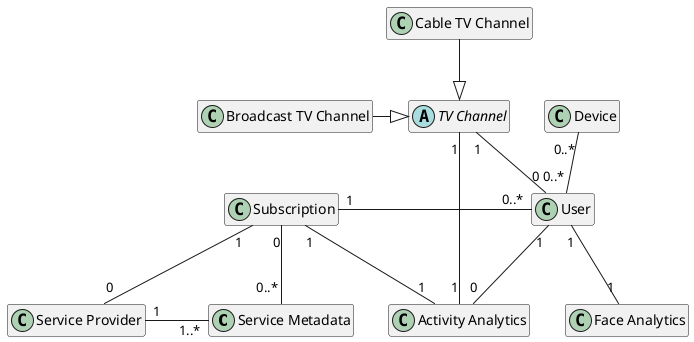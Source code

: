 @startuml
skinparam classAttributeIconSize 0
hide empty members
hide attributes 
skinparam shadowing false

' 여기를 보자
class "Service Metadata" {
- Developer Info : "Service Provider"
- URL
- Language
- Rating
- Subscription Fee
- Pricing model
- isApproved : Boolean
- Description
- Review Comment
- Tester: Tester
}

class Subscription {
- Registered Services : "Service Meta"[]
- Users For Each Service : User[]
- Subscription starting dates
- Subscribing Services For each user : "Service Meta"[]
- ActivityAnalytics : "Activity Analytics"
}

class User {
- Contact Info
- Viewing History
- Profiles
- Credicard Info
- Hobby
- Devices : Device[]
- TvChannel : "TV Channel"
- Subscription : Subscription
}

' class Tester {
' - TestingApps : "Service Meta"[]
' }

class "Service Provider" {
- Developed Services : "Service Meta"[]
- Subscription : Subscription
}

class Device {
- Users : User[]
- SST Client Version
- Serial #
}

class "Activity Analytics" {
- preferences
- TvChannel : "TV Channel"
}

abstract class "TV Channel" {
ActivityAnalytics : "Activity Analytics"
}

class "Broadcast TV Channel" {

}

class "Cable TV Channel" {

}

class "Face Analytics" {

}


Subscription "1" - "0..*" User : "        "
Subscription "0" -- "0..*" "Service Metadata" : "        "
Device "0..*" -- "0..*" User
' "Service Metadata" "0..*" - "1" Tester : "        "
"Service Provider" "1" - "1..*" "Service Metadata" : "        "
Subscription "1"-- "0" "Service Provider"
"Activity Analytics" "1"- "1" Subscription : "        "
"TV Channel" "1" --"1" "Activity Analytics"
' User <|-- Tester

"Broadcast TV Channel" -|> "TV Channel"
"Cable TV Channel" --|> "TV Channel"

"TV Channel" "1" -- "0" User
User "1" -- "0" "Activity Analytics"

User "1" -- "1" "Face Analytics"

@enduml